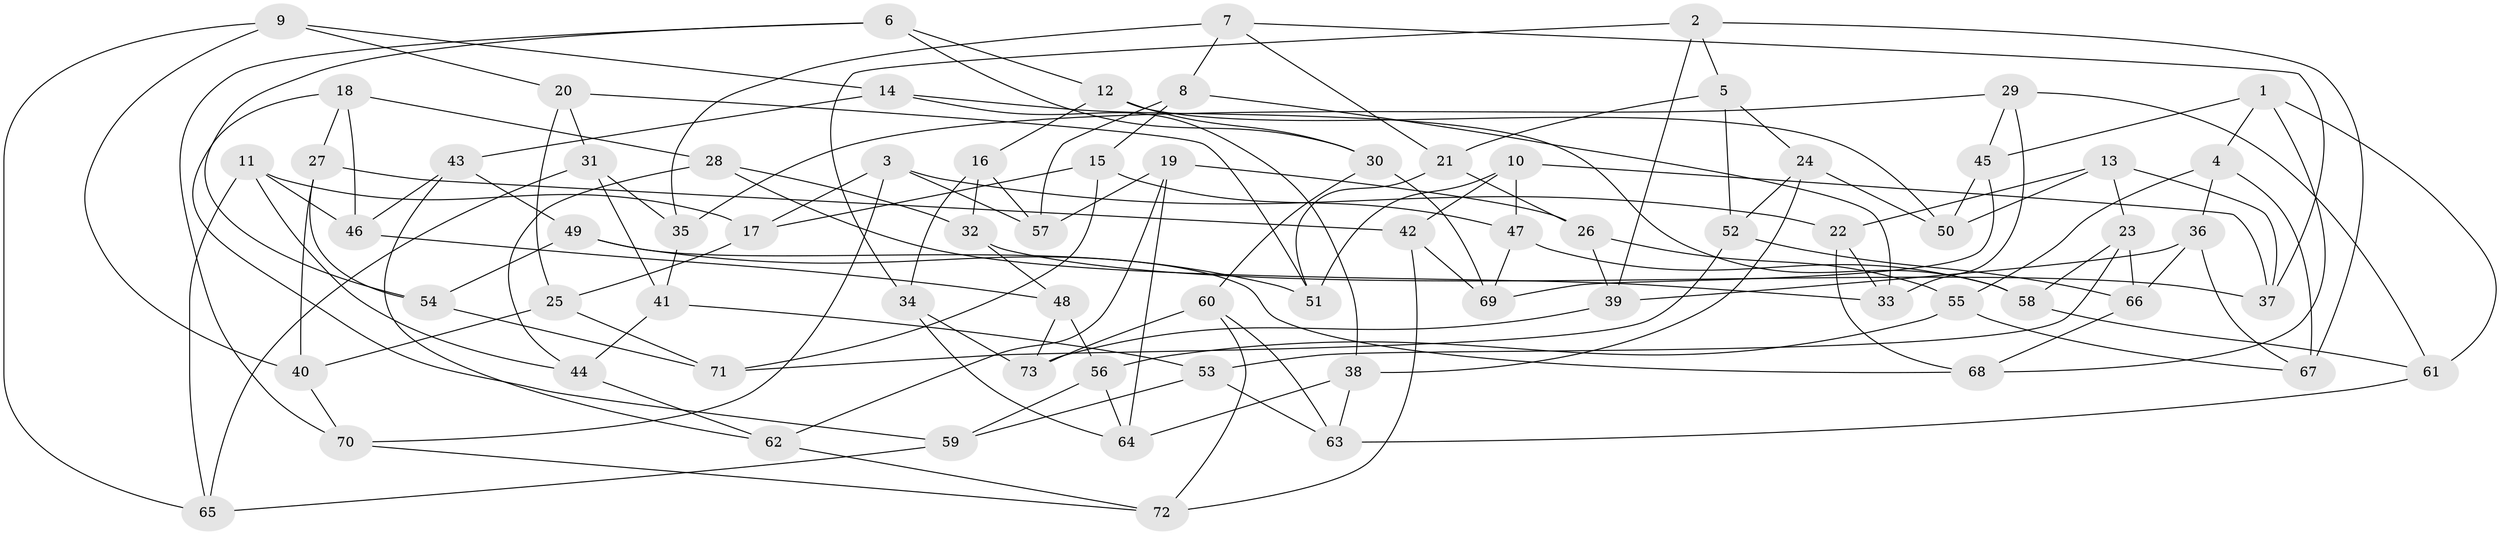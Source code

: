 // coarse degree distribution, {3: 0.09090909090909091, 4: 0.3181818181818182, 6: 0.4090909090909091, 5: 0.18181818181818182}
// Generated by graph-tools (version 1.1) at 2025/38/03/04/25 23:38:05]
// undirected, 73 vertices, 146 edges
graph export_dot {
  node [color=gray90,style=filled];
  1;
  2;
  3;
  4;
  5;
  6;
  7;
  8;
  9;
  10;
  11;
  12;
  13;
  14;
  15;
  16;
  17;
  18;
  19;
  20;
  21;
  22;
  23;
  24;
  25;
  26;
  27;
  28;
  29;
  30;
  31;
  32;
  33;
  34;
  35;
  36;
  37;
  38;
  39;
  40;
  41;
  42;
  43;
  44;
  45;
  46;
  47;
  48;
  49;
  50;
  51;
  52;
  53;
  54;
  55;
  56;
  57;
  58;
  59;
  60;
  61;
  62;
  63;
  64;
  65;
  66;
  67;
  68;
  69;
  70;
  71;
  72;
  73;
  1 -- 68;
  1 -- 45;
  1 -- 61;
  1 -- 4;
  2 -- 39;
  2 -- 34;
  2 -- 5;
  2 -- 67;
  3 -- 22;
  3 -- 70;
  3 -- 17;
  3 -- 57;
  4 -- 36;
  4 -- 67;
  4 -- 55;
  5 -- 52;
  5 -- 24;
  5 -- 21;
  6 -- 54;
  6 -- 70;
  6 -- 30;
  6 -- 12;
  7 -- 37;
  7 -- 21;
  7 -- 8;
  7 -- 35;
  8 -- 57;
  8 -- 33;
  8 -- 15;
  9 -- 20;
  9 -- 40;
  9 -- 14;
  9 -- 65;
  10 -- 42;
  10 -- 47;
  10 -- 51;
  10 -- 37;
  11 -- 44;
  11 -- 17;
  11 -- 46;
  11 -- 65;
  12 -- 16;
  12 -- 50;
  12 -- 30;
  13 -- 50;
  13 -- 23;
  13 -- 22;
  13 -- 37;
  14 -- 43;
  14 -- 58;
  14 -- 38;
  15 -- 17;
  15 -- 47;
  15 -- 71;
  16 -- 32;
  16 -- 57;
  16 -- 34;
  17 -- 25;
  18 -- 59;
  18 -- 27;
  18 -- 28;
  18 -- 46;
  19 -- 26;
  19 -- 62;
  19 -- 64;
  19 -- 57;
  20 -- 25;
  20 -- 31;
  20 -- 51;
  21 -- 26;
  21 -- 51;
  22 -- 33;
  22 -- 68;
  23 -- 58;
  23 -- 53;
  23 -- 66;
  24 -- 50;
  24 -- 38;
  24 -- 52;
  25 -- 40;
  25 -- 71;
  26 -- 55;
  26 -- 39;
  27 -- 54;
  27 -- 42;
  27 -- 40;
  28 -- 44;
  28 -- 32;
  28 -- 33;
  29 -- 35;
  29 -- 61;
  29 -- 33;
  29 -- 45;
  30 -- 69;
  30 -- 60;
  31 -- 65;
  31 -- 41;
  31 -- 35;
  32 -- 37;
  32 -- 48;
  34 -- 73;
  34 -- 64;
  35 -- 41;
  36 -- 39;
  36 -- 66;
  36 -- 67;
  38 -- 63;
  38 -- 64;
  39 -- 73;
  40 -- 70;
  41 -- 53;
  41 -- 44;
  42 -- 69;
  42 -- 72;
  43 -- 49;
  43 -- 46;
  43 -- 62;
  44 -- 62;
  45 -- 50;
  45 -- 69;
  46 -- 48;
  47 -- 69;
  47 -- 58;
  48 -- 73;
  48 -- 56;
  49 -- 68;
  49 -- 54;
  49 -- 51;
  52 -- 71;
  52 -- 66;
  53 -- 59;
  53 -- 63;
  54 -- 71;
  55 -- 56;
  55 -- 67;
  56 -- 64;
  56 -- 59;
  58 -- 61;
  59 -- 65;
  60 -- 63;
  60 -- 73;
  60 -- 72;
  61 -- 63;
  62 -- 72;
  66 -- 68;
  70 -- 72;
}
